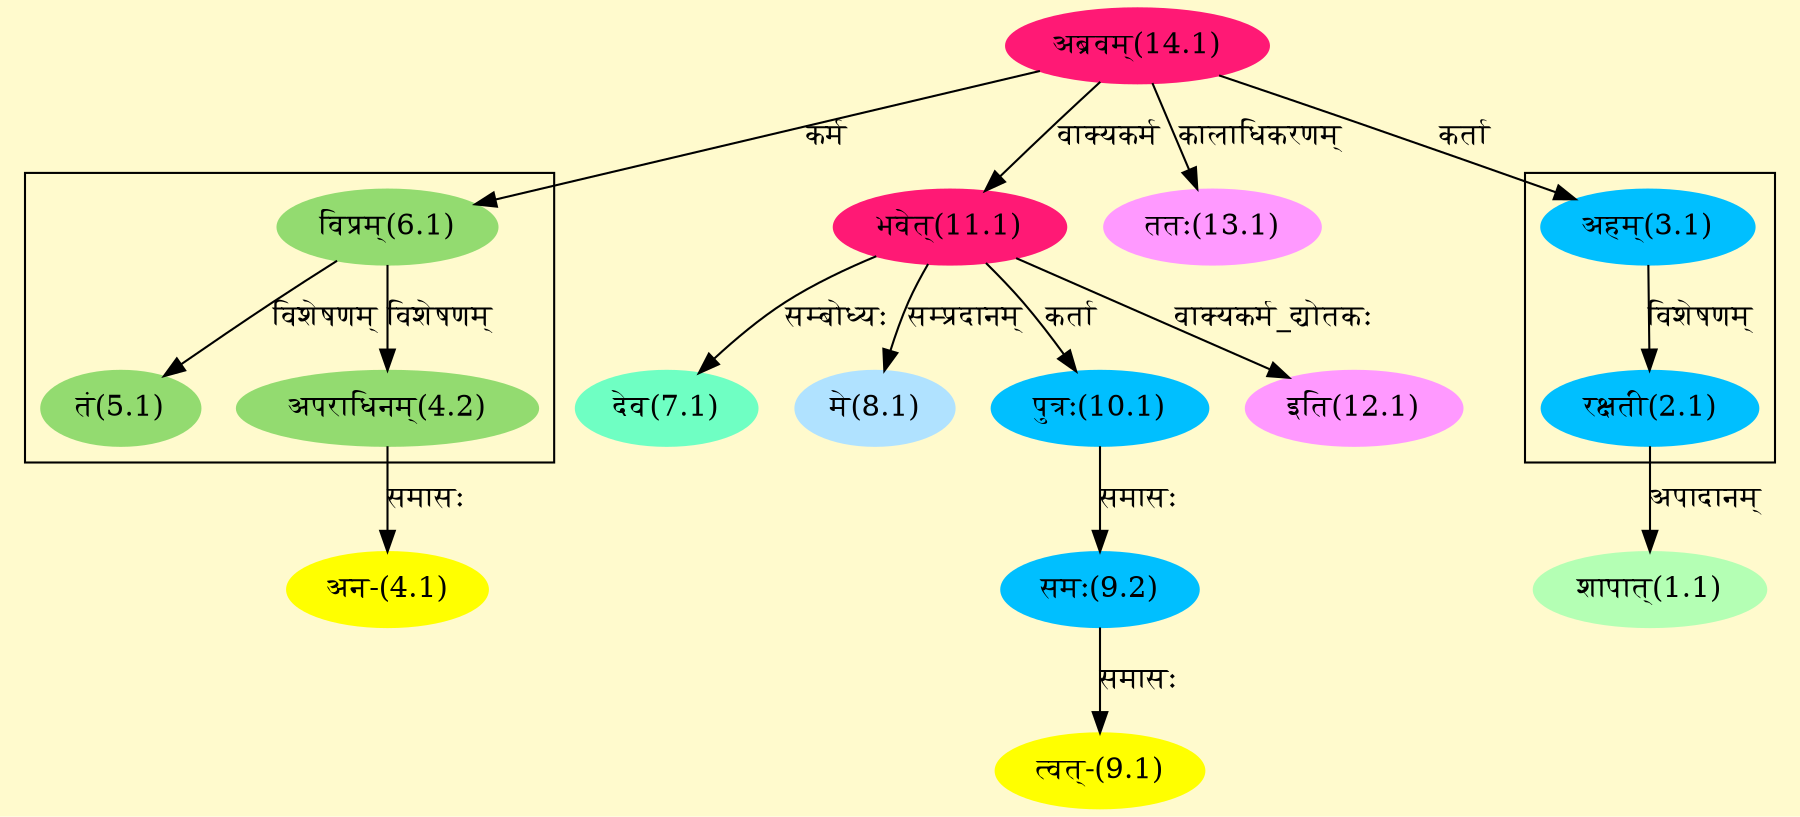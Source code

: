 digraph G{
rankdir=BT;
 compound=true;
 bgcolor="lemonchiffon1";

subgraph cluster_1{
Node2_1 [style=filled, color="#00BFFF" label = "रक्षती(2.1)"]
Node3_1 [style=filled, color="#00BFFF" label = "अहम्(3.1)"]

}

subgraph cluster_2{
Node4_2 [style=filled, color="#93DB70" label = "अपराधिनम्(4.2)"]
Node6_1 [style=filled, color="#93DB70" label = "विप्रम्(6.1)"]
Node5_1 [style=filled, color="#93DB70" label = "तं(5.1)"]

}
Node1_1 [style=filled, color="#B4FFB4" label = "शापात्(1.1)"]
Node2_1 [style=filled, color="#00BFFF" label = "रक्षती(2.1)"]
Node3_1 [style=filled, color="#00BFFF" label = "अहम्(3.1)"]
Node14_1 [style=filled, color="#FF1975" label = "अब्रवम्(14.1)"]
Node4_1 [style=filled, color="#FFFF00" label = "अन-(4.1)"]
Node4_2 [style=filled, color="#93DB70" label = "अपराधिनम्(4.2)"]
Node6_1 [style=filled, color="#93DB70" label = "विप्रम्(6.1)"]
Node7_1 [style=filled, color="#6FFFC3" label = "देव(7.1)"]
Node11_1 [style=filled, color="#FF1975" label = "भवेत्(11.1)"]
Node8_1 [style=filled, color="#B0E2FF" label = "मे(8.1)"]
Node9_1 [style=filled, color="#FFFF00" label = "त्वत्-(9.1)"]
Node9_2 [style=filled, color="#00BFFF" label = "समः(9.2)"]
Node10_1 [style=filled, color="#00BFFF" label = "पुत्रः(10.1)"]
Node12_1 [style=filled, color="#FF99FF" label = "इति(12.1)"]
Node13_1 [style=filled, color="#FF99FF" label = "ततः(13.1)"]
/* Start of Relations section */

Node1_1 -> Node2_1 [  label="अपादानम्"  dir="back" ]
Node2_1 -> Node3_1 [  label="विशेषणम्"  dir="back" ]
Node3_1 -> Node14_1 [  label="कर्ता"  dir="back" ]
Node4_1 -> Node4_2 [  label="समासः"  dir="back" ]
Node4_2 -> Node6_1 [  label="विशेषणम्"  dir="back" ]
Node5_1 -> Node6_1 [  label="विशेषणम्"  dir="back" ]
Node6_1 -> Node14_1 [  label="कर्म"  dir="back" ]
Node7_1 -> Node11_1 [  label="सम्बोध्यः"  dir="back" ]
Node8_1 -> Node11_1 [  label="सम्प्रदानम्"  dir="back" ]
Node9_1 -> Node9_2 [  label="समासः"  dir="back" ]
Node9_2 -> Node10_1 [  label="समासः"  dir="back" ]
Node10_1 -> Node11_1 [  label="कर्ता"  dir="back" ]
Node11_1 -> Node14_1 [  label="वाक्यकर्म"  dir="back" ]
Node12_1 -> Node11_1 [  label="वाक्यकर्म_द्योतकः"  dir="back" ]
Node13_1 -> Node14_1 [  label="कालाधिकरणम्"  dir="back" ]
}
